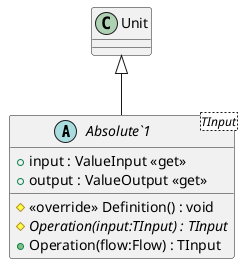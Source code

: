 @startuml
abstract class "Absolute`1"<TInput> {
    + input : ValueInput <<get>>
    + output : ValueOutput <<get>>
    # <<override>> Definition() : void
    # {abstract} Operation(input:TInput) : TInput
    + Operation(flow:Flow) : TInput
}
Unit <|-- "Absolute`1"
@enduml
